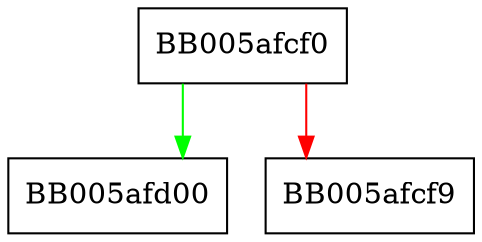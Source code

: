 digraph EVP_CIPHER_meth_set_ctrl {
  node [shape="box"];
  graph [splines=ortho];
  BB005afcf0 -> BB005afd00 [color="green"];
  BB005afcf0 -> BB005afcf9 [color="red"];
}